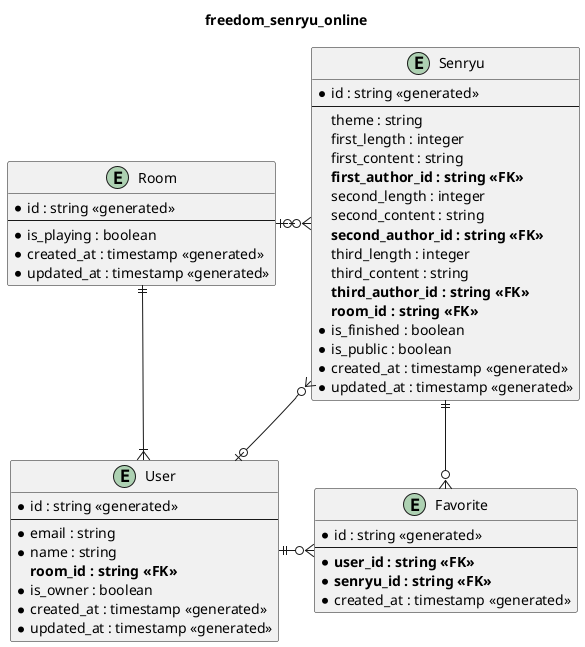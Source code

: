 @startuml er
title freedom_senryu_online

entity Room {
    * id : string <<generated>>
    ---
    * is_playing : boolean
    * created_at : timestamp <<generated>>
    * updated_at : timestamp <<generated>>
}

entity User {
    * id : string <<generated>>
    ---
    * email : string
    * name : string
    **room_id : string <<FK>>**
    * is_owner : boolean
    * created_at : timestamp <<generated>>
    * updated_at : timestamp <<generated>>
}

entity Senryu {
    * id : string <<generated>>
    ---
    theme : string
    first_length : integer
    first_content : string
    **first_author_id : string <<FK>>**
    second_length : integer
    second_content : string
    **second_author_id : string <<FK>>**
    third_length : integer
    third_content : string
    **third_author_id : string <<FK>>**
    **room_id : string <<FK>>**
    * is_finished : boolean
    * is_public : boolean
    * created_at : timestamp <<generated>>
    * updated_at : timestamp <<generated>>
}

entity Favorite {
    * id : string <<generated>>
    ---
    * **user_id : string <<FK>>**
    * **senryu_id : string <<FK>>**
    * created_at : timestamp <<generated>>
}

Room   ||-r-|{ User
Room   |o-r-o{ Senryu
User   |o-u-o{ Senryu
User   ||-r-o{ Favorite
Senryu ||-r-o{ Favorite
@enduml